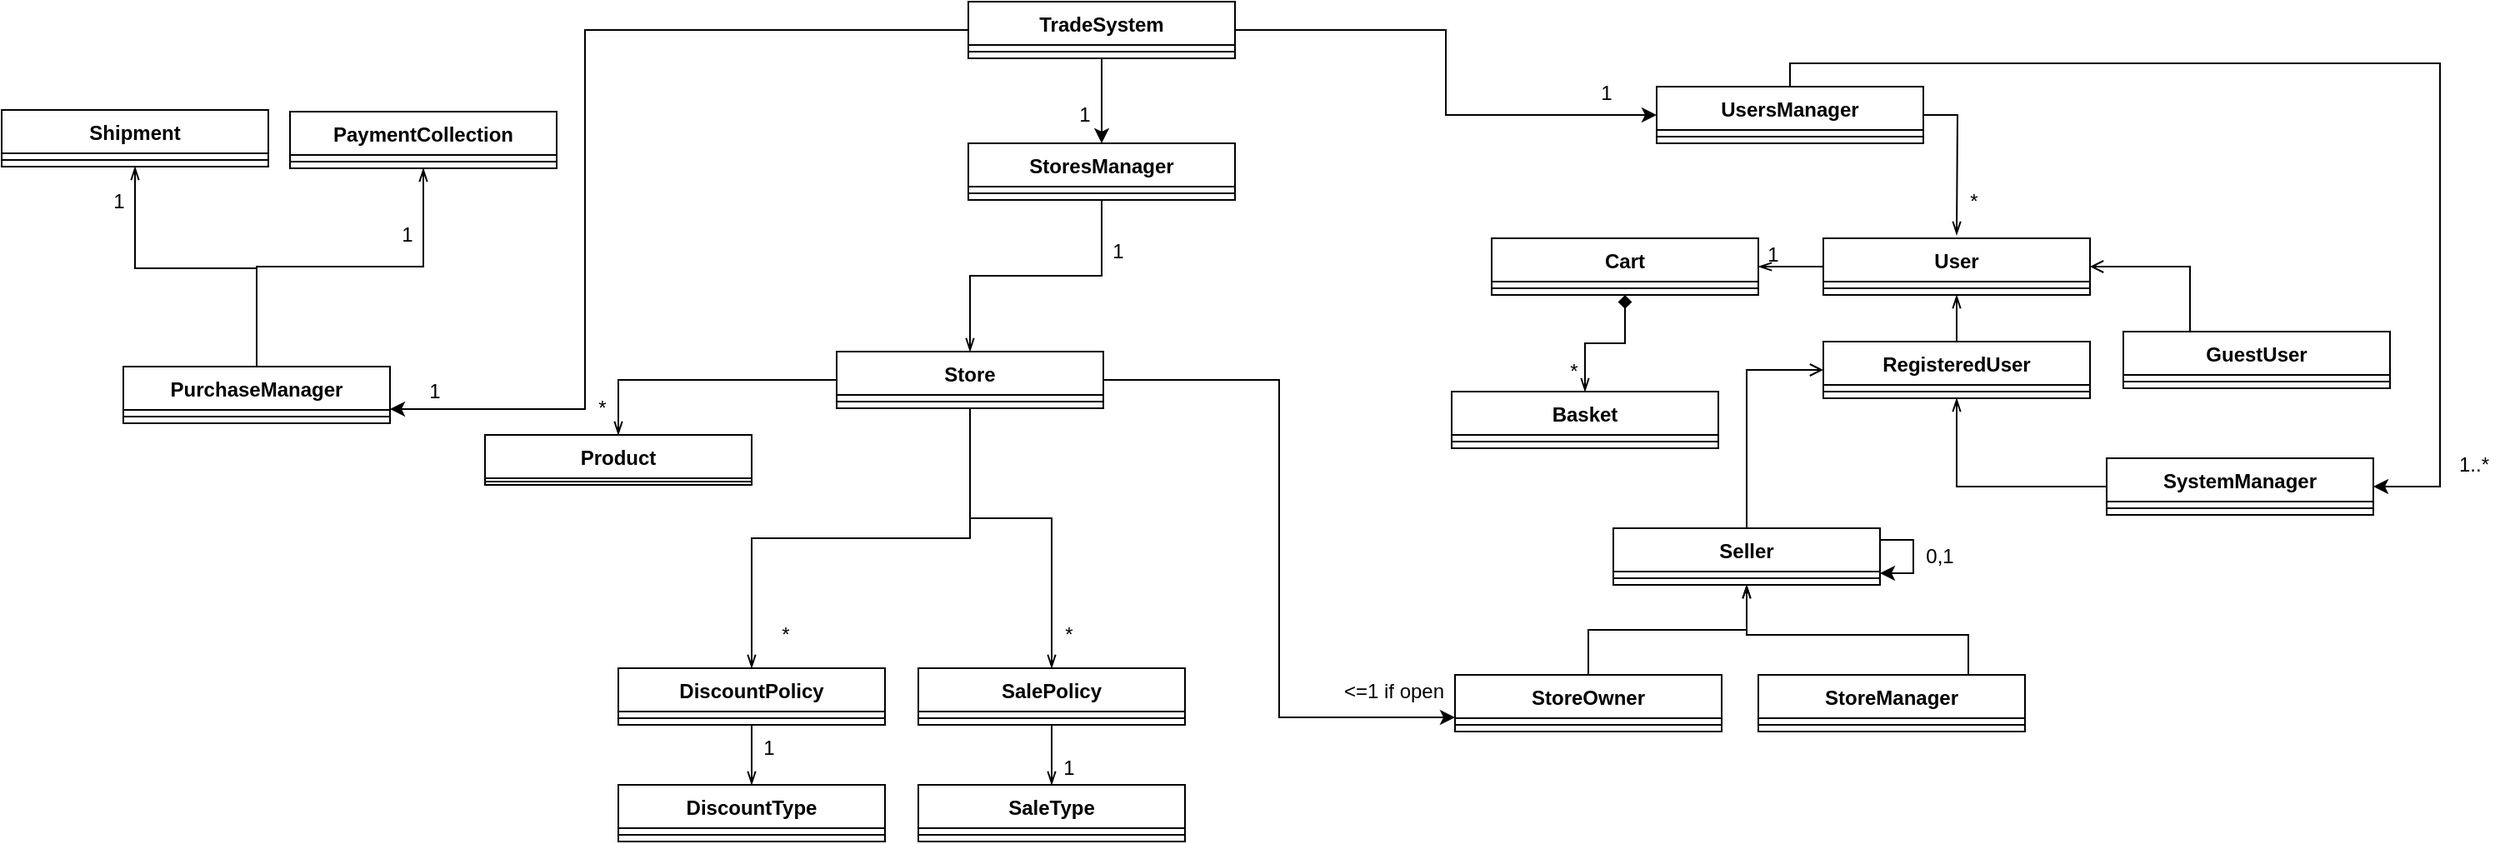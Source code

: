 <mxfile version="12.8.8" type="google" pages="2"><diagram id="yULxG1naRKA5_CnkjLKw" name="Page-2"><mxGraphModel dx="1426" dy="713" grid="1" gridSize="10" guides="1" tooltips="1" connect="1" arrows="1" fold="1" page="1" pageScale="1" pageWidth="827" pageHeight="1169" math="0" shadow="0"><root><mxCell id="7bb5pa1rAaQVlxncGZlh-0"/><mxCell id="7bb5pa1rAaQVlxncGZlh-1" parent="7bb5pa1rAaQVlxncGZlh-0"/><mxCell id="OnKnC3MgNHMmZXAnB0yc-1" style="edgeStyle=orthogonalEdgeStyle;rounded=0;orthogonalLoop=1;jettySize=auto;html=1;exitX=0.5;exitY=0;exitDx=0;exitDy=0;entryX=0.5;entryY=1;entryDx=0;entryDy=0;endArrow=openThin;endFill=0;" parent="7bb5pa1rAaQVlxncGZlh-1" source="OnKnC3MgNHMmZXAnB0yc-22" target="OnKnC3MgNHMmZXAnB0yc-24" edge="1"><mxGeometry relative="1" as="geometry"/></mxCell><mxCell id="OnKnC3MgNHMmZXAnB0yc-2" style="edgeStyle=orthogonalEdgeStyle;rounded=0;orthogonalLoop=1;jettySize=auto;html=1;endArrow=openThin;endFill=0;strokeColor=#000000;" parent="7bb5pa1rAaQVlxncGZlh-1" source="OnKnC3MgNHMmZXAnB0yc-24" target="OnKnC3MgNHMmZXAnB0yc-38" edge="1"><mxGeometry relative="1" as="geometry"/></mxCell><mxCell id="OnKnC3MgNHMmZXAnB0yc-3" style="edgeStyle=orthogonalEdgeStyle;rounded=0;orthogonalLoop=1;jettySize=auto;html=1;endArrow=open;endFill=0;strokeColor=#000000;entryX=1;entryY=0.5;entryDx=0;entryDy=0;" parent="7bb5pa1rAaQVlxncGZlh-1" source="OnKnC3MgNHMmZXAnB0yc-36" target="OnKnC3MgNHMmZXAnB0yc-24" edge="1"><mxGeometry relative="1" as="geometry"><mxPoint x="1343" y="190" as="targetPoint"/><Array as="points"><mxPoint x="1323" y="189"/></Array></mxGeometry></mxCell><mxCell id="OnKnC3MgNHMmZXAnB0yc-4" style="edgeStyle=orthogonalEdgeStyle;rounded=0;orthogonalLoop=1;jettySize=auto;html=1;endArrow=openThin;endFill=0;entryX=0.5;entryY=1;entryDx=0;entryDy=0;" parent="7bb5pa1rAaQVlxncGZlh-1" source="OnKnC3MgNHMmZXAnB0yc-26" target="OnKnC3MgNHMmZXAnB0yc-22" edge="1"><mxGeometry relative="1" as="geometry"><mxPoint x="993" y="270" as="sourcePoint"/><mxPoint x="993" y="212" as="targetPoint"/></mxGeometry></mxCell><mxCell id="OnKnC3MgNHMmZXAnB0yc-5" style="edgeStyle=orthogonalEdgeStyle;rounded=0;orthogonalLoop=1;jettySize=auto;html=1;entryX=1;entryY=0.5;entryDx=0;entryDy=0;endArrow=blockThin;endFill=0;strokeColor=#FFFFFF;" parent="7bb5pa1rAaQVlxncGZlh-1" source="OnKnC3MgNHMmZXAnB0yc-30" target="OnKnC3MgNHMmZXAnB0yc-42" edge="1"><mxGeometry relative="1" as="geometry"/></mxCell><mxCell id="OnKnC3MgNHMmZXAnB0yc-7" style="edgeStyle=orthogonalEdgeStyle;rounded=0;orthogonalLoop=1;jettySize=auto;html=1;endArrow=openThin;endFill=0;strokeColor=#000000;exitX=0.5;exitY=1;exitDx=0;exitDy=0;" parent="7bb5pa1rAaQVlxncGZlh-1" source="OnKnC3MgNHMmZXAnB0yc-42" target="OnKnC3MgNHMmZXAnB0yc-48" edge="1"><mxGeometry relative="1" as="geometry"/></mxCell><mxCell id="OnKnC3MgNHMmZXAnB0yc-8" style="edgeStyle=orthogonalEdgeStyle;rounded=0;orthogonalLoop=1;jettySize=auto;html=1;entryX=0;entryY=0.5;entryDx=0;entryDy=0;endArrow=open;endFill=0;strokeColor=#000000;" parent="7bb5pa1rAaQVlxncGZlh-1" source="OnKnC3MgNHMmZXAnB0yc-30" target="OnKnC3MgNHMmZXAnB0yc-22" edge="1"><mxGeometry relative="1" as="geometry"/></mxCell><mxCell id="OnKnC3MgNHMmZXAnB0yc-11" value="" style="edgeStyle=orthogonalEdgeStyle;rounded=0;orthogonalLoop=1;jettySize=auto;html=1;endArrow=openThin;endFill=0;strokeColor=#000000;startArrow=diamond;startFill=1;" parent="7bb5pa1rAaQVlxncGZlh-1" source="OnKnC3MgNHMmZXAnB0yc-38" target="OnKnC3MgNHMmZXAnB0yc-40" edge="1"><mxGeometry relative="1" as="geometry"/></mxCell><mxCell id="OnKnC3MgNHMmZXAnB0yc-14" style="edgeStyle=orthogonalEdgeStyle;rounded=0;orthogonalLoop=1;jettySize=auto;html=1;startArrow=none;startFill=0;endArrow=openThin;endFill=0;strokeColor=#000000;" parent="7bb5pa1rAaQVlxncGZlh-1" source="OnKnC3MgNHMmZXAnB0yc-42" target="OnKnC3MgNHMmZXAnB0yc-46" edge="1"><mxGeometry relative="1" as="geometry"><mxPoint x="401" y="274" as="sourcePoint"/></mxGeometry></mxCell><mxCell id="OnKnC3MgNHMmZXAnB0yc-15" style="edgeStyle=orthogonalEdgeStyle;rounded=0;orthogonalLoop=1;jettySize=auto;html=1;startArrow=none;startFill=0;endArrow=openThin;endFill=0;strokeColor=#000000;entryX=0.5;entryY=0;entryDx=0;entryDy=0;" parent="7bb5pa1rAaQVlxncGZlh-1" source="OnKnC3MgNHMmZXAnB0yc-42" target="OnKnC3MgNHMmZXAnB0yc-50" edge="1"><mxGeometry relative="1" as="geometry"><Array as="points"><mxPoint x="591" y="340"/><mxPoint x="640" y="340"/></Array></mxGeometry></mxCell><mxCell id="OnKnC3MgNHMmZXAnB0yc-16" style="edgeStyle=orthogonalEdgeStyle;rounded=0;orthogonalLoop=1;jettySize=auto;html=1;startArrow=none;startFill=0;endArrow=openThin;endFill=0;strokeColor=#000000;" parent="7bb5pa1rAaQVlxncGZlh-1" source="OnKnC3MgNHMmZXAnB0yc-48" target="OnKnC3MgNHMmZXAnB0yc-52" edge="1"><mxGeometry relative="1" as="geometry"/></mxCell><mxCell id="OnKnC3MgNHMmZXAnB0yc-17" style="edgeStyle=orthogonalEdgeStyle;rounded=0;orthogonalLoop=1;jettySize=auto;html=1;startArrow=none;startFill=0;endArrow=openThin;endFill=0;strokeColor=#000000;" parent="7bb5pa1rAaQVlxncGZlh-1" source="OnKnC3MgNHMmZXAnB0yc-50" target="OnKnC3MgNHMmZXAnB0yc-54" edge="1"><mxGeometry relative="1" as="geometry"/></mxCell><mxCell id="OnKnC3MgNHMmZXAnB0yc-18" style="edgeStyle=orthogonalEdgeStyle;rounded=0;orthogonalLoop=1;jettySize=auto;html=1;entryX=0.5;entryY=1;entryDx=0;entryDy=0;startArrow=none;startFill=0;endArrow=openThin;endFill=0;strokeColor=#000000;" parent="7bb5pa1rAaQVlxncGZlh-1" source="OnKnC3MgNHMmZXAnB0yc-56" target="OnKnC3MgNHMmZXAnB0yc-60" edge="1"><mxGeometry relative="1" as="geometry"><Array as="points"><mxPoint x="163" y="190"/><mxPoint x="90" y="190"/></Array></mxGeometry></mxCell><mxCell id="OnKnC3MgNHMmZXAnB0yc-19" style="edgeStyle=elbowEdgeStyle;rounded=0;orthogonalLoop=1;jettySize=auto;html=1;entryX=0.5;entryY=1;entryDx=0;entryDy=0;startArrow=none;startFill=0;endArrow=openThin;endFill=0;strokeColor=#000000;elbow=vertical;" parent="7bb5pa1rAaQVlxncGZlh-1" source="OnKnC3MgNHMmZXAnB0yc-56" target="OnKnC3MgNHMmZXAnB0yc-28" edge="1"><mxGeometry relative="1" as="geometry"><Array as="points"><mxPoint x="163" y="189"/></Array></mxGeometry></mxCell><mxCell id="OnKnC3MgNHMmZXAnB0yc-67" style="edgeStyle=orthogonalEdgeStyle;rounded=0;orthogonalLoop=1;jettySize=auto;html=1;endArrow=openThin;endFill=0;" parent="7bb5pa1rAaQVlxncGZlh-1" source="OnKnC3MgNHMmZXAnB0yc-32" target="OnKnC3MgNHMmZXAnB0yc-30" edge="1"><mxGeometry relative="1" as="geometry"/></mxCell><mxCell id="OnKnC3MgNHMmZXAnB0yc-68" style="edgeStyle=orthogonalEdgeStyle;rounded=0;orthogonalLoop=1;jettySize=auto;html=1;entryX=0.5;entryY=1;entryDx=0;entryDy=0;endArrow=openThin;endFill=0;exitX=0.75;exitY=0;exitDx=0;exitDy=0;" parent="7bb5pa1rAaQVlxncGZlh-1" source="OnKnC3MgNHMmZXAnB0yc-34" edge="1"><mxGeometry relative="1" as="geometry"><Array as="points"><mxPoint x="1190" y="434"/><mxPoint x="1190" y="410"/><mxPoint x="1057" y="410"/></Array><mxPoint x="1243" y="434" as="sourcePoint"/><mxPoint x="1057" y="380.0" as="targetPoint"/></mxGeometry></mxCell><mxCell id="OnKnC3MgNHMmZXAnB0yc-72" style="edgeStyle=orthogonalEdgeStyle;rounded=0;orthogonalLoop=1;jettySize=auto;html=1;endArrow=openThin;endFill=0;" parent="7bb5pa1rAaQVlxncGZlh-1" source="OnKnC3MgNHMmZXAnB0yc-20" edge="1"><mxGeometry relative="1" as="geometry"><mxPoint x="1183" y="170" as="targetPoint"/></mxGeometry></mxCell><mxCell id="zZwlknp0KHmYOkVlLYFU-12" style="edgeStyle=orthogonalEdgeStyle;rounded=0;orthogonalLoop=1;jettySize=auto;html=1;entryX=1;entryY=0.5;entryDx=0;entryDy=0;" parent="7bb5pa1rAaQVlxncGZlh-1" source="OnKnC3MgNHMmZXAnB0yc-20" target="OnKnC3MgNHMmZXAnB0yc-26" edge="1"><mxGeometry relative="1" as="geometry"><Array as="points"><mxPoint x="1473" y="67"/><mxPoint x="1473" y="321"/></Array></mxGeometry></mxCell><mxCell id="OnKnC3MgNHMmZXAnB0yc-73" style="edgeStyle=orthogonalEdgeStyle;rounded=0;orthogonalLoop=1;jettySize=auto;html=1;entryX=0.5;entryY=0;entryDx=0;entryDy=0;endArrow=openThin;endFill=0;" parent="7bb5pa1rAaQVlxncGZlh-1" source="OnKnC3MgNHMmZXAnB0yc-70" target="OnKnC3MgNHMmZXAnB0yc-42" edge="1"><mxGeometry relative="1" as="geometry"/></mxCell><mxCell id="KzHQ2U0Fod04E70x-DRA-0" style="edgeStyle=orthogonalEdgeStyle;rounded=0;orthogonalLoop=1;jettySize=auto;html=1;entryX=0;entryY=0.75;entryDx=0;entryDy=0;" parent="7bb5pa1rAaQVlxncGZlh-1" source="OnKnC3MgNHMmZXAnB0yc-42" target="OnKnC3MgNHMmZXAnB0yc-32" edge="1"><mxGeometry relative="1" as="geometry"/></mxCell><mxCell id="OnKnC3MgNHMmZXAnB0yc-42" value="Store" style="swimlane;fontStyle=1;align=center;verticalAlign=top;childLayout=stackLayout;horizontal=1;startSize=26;horizontalStack=0;resizeParent=1;resizeParentMax=0;resizeLast=0;collapsible=1;marginBottom=0;" parent="7bb5pa1rAaQVlxncGZlh-1" vertex="1"><mxGeometry x="511" y="240" width="160" height="34" as="geometry"/></mxCell><mxCell id="OnKnC3MgNHMmZXAnB0yc-43" value="" style="line;strokeWidth=1;fillColor=none;align=left;verticalAlign=middle;spacingTop=-1;spacingLeft=3;spacingRight=3;rotatable=0;labelPosition=right;points=[];portConstraint=eastwest;" parent="OnKnC3MgNHMmZXAnB0yc-42" vertex="1"><mxGeometry y="26" width="160" height="8" as="geometry"/></mxCell><mxCell id="OnKnC3MgNHMmZXAnB0yc-48" value="DiscountPolicy" style="swimlane;fontStyle=1;align=center;verticalAlign=top;childLayout=stackLayout;horizontal=1;startSize=26;horizontalStack=0;resizeParent=1;resizeParentMax=0;resizeLast=0;collapsible=1;marginBottom=0;" parent="7bb5pa1rAaQVlxncGZlh-1" vertex="1"><mxGeometry x="380" y="430" width="160" height="34" as="geometry"/></mxCell><mxCell id="OnKnC3MgNHMmZXAnB0yc-49" value="" style="line;strokeWidth=1;fillColor=none;align=left;verticalAlign=middle;spacingTop=-1;spacingLeft=3;spacingRight=3;rotatable=0;labelPosition=right;points=[];portConstraint=eastwest;" parent="OnKnC3MgNHMmZXAnB0yc-48" vertex="1"><mxGeometry y="26" width="160" height="8" as="geometry"/></mxCell><mxCell id="OnKnC3MgNHMmZXAnB0yc-50" value="SalePolicy" style="swimlane;fontStyle=1;align=center;verticalAlign=top;childLayout=stackLayout;horizontal=1;startSize=26;horizontalStack=0;resizeParent=1;resizeParentMax=0;resizeLast=0;collapsible=1;marginBottom=0;" parent="7bb5pa1rAaQVlxncGZlh-1" vertex="1"><mxGeometry x="560" y="430" width="160" height="34" as="geometry"/></mxCell><mxCell id="OnKnC3MgNHMmZXAnB0yc-51" value="" style="line;strokeWidth=1;fillColor=none;align=left;verticalAlign=middle;spacingTop=-1;spacingLeft=3;spacingRight=3;rotatable=0;labelPosition=right;points=[];portConstraint=eastwest;" parent="OnKnC3MgNHMmZXAnB0yc-50" vertex="1"><mxGeometry y="26" width="160" height="8" as="geometry"/></mxCell><mxCell id="OnKnC3MgNHMmZXAnB0yc-56" value="PurchaseManager" style="swimlane;fontStyle=1;align=center;verticalAlign=top;childLayout=stackLayout;horizontal=1;startSize=26;horizontalStack=0;resizeParent=1;resizeParentMax=0;resizeLast=0;collapsible=1;marginBottom=0;" parent="7bb5pa1rAaQVlxncGZlh-1" vertex="1"><mxGeometry x="83" y="249" width="160" height="34" as="geometry"/></mxCell><mxCell id="OnKnC3MgNHMmZXAnB0yc-57" value="" style="line;strokeWidth=1;fillColor=none;align=left;verticalAlign=middle;spacingTop=-1;spacingLeft=3;spacingRight=3;rotatable=0;labelPosition=right;points=[];portConstraint=eastwest;" parent="OnKnC3MgNHMmZXAnB0yc-56" vertex="1"><mxGeometry y="26" width="160" height="8" as="geometry"/></mxCell><mxCell id="OnKnC3MgNHMmZXAnB0yc-60" value="Shipment" style="swimlane;fontStyle=1;align=center;verticalAlign=top;childLayout=stackLayout;horizontal=1;startSize=26;horizontalStack=0;resizeParent=1;resizeParentMax=0;resizeLast=0;collapsible=1;marginBottom=0;" parent="7bb5pa1rAaQVlxncGZlh-1" vertex="1"><mxGeometry x="10" y="95" width="160" height="34" as="geometry"/></mxCell><mxCell id="OnKnC3MgNHMmZXAnB0yc-61" value="" style="line;strokeWidth=1;fillColor=none;align=left;verticalAlign=middle;spacingTop=-1;spacingLeft=3;spacingRight=3;rotatable=0;labelPosition=right;points=[];portConstraint=eastwest;" parent="OnKnC3MgNHMmZXAnB0yc-60" vertex="1"><mxGeometry y="26" width="160" height="8" as="geometry"/></mxCell><mxCell id="OnKnC3MgNHMmZXAnB0yc-28" value="PaymentCollection" style="swimlane;fontStyle=1;align=center;verticalAlign=top;childLayout=stackLayout;horizontal=1;startSize=26;horizontalStack=0;resizeParent=1;resizeParentMax=0;resizeLast=0;collapsible=1;marginBottom=0;" parent="7bb5pa1rAaQVlxncGZlh-1" vertex="1"><mxGeometry x="183" y="96" width="160" height="34" as="geometry"/></mxCell><mxCell id="OnKnC3MgNHMmZXAnB0yc-29" value="" style="line;strokeWidth=1;fillColor=none;align=left;verticalAlign=middle;spacingTop=-1;spacingLeft=3;spacingRight=3;rotatable=0;labelPosition=right;points=[];portConstraint=eastwest;" parent="OnKnC3MgNHMmZXAnB0yc-28" vertex="1"><mxGeometry y="26" width="160" height="8" as="geometry"/></mxCell><mxCell id="zZwlknp0KHmYOkVlLYFU-1" value="1" style="text;html=1;strokeColor=none;fillColor=none;align=center;verticalAlign=middle;whiteSpace=wrap;rounded=0;" parent="7bb5pa1rAaQVlxncGZlh-1" vertex="1"><mxGeometry x="1053" y="172" width="40" height="20" as="geometry"/></mxCell><mxCell id="zZwlknp0KHmYOkVlLYFU-2" value="*" style="text;html=1;align=center;verticalAlign=middle;resizable=0;points=[];autosize=1;" parent="7bb5pa1rAaQVlxncGZlh-1" vertex="1"><mxGeometry x="943" y="242" width="20" height="20" as="geometry"/></mxCell><mxCell id="zZwlknp0KHmYOkVlLYFU-3" value="*" style="text;html=1;align=center;verticalAlign=middle;resizable=0;points=[];autosize=1;" parent="7bb5pa1rAaQVlxncGZlh-1" vertex="1"><mxGeometry x="1183" y="140" width="20" height="20" as="geometry"/></mxCell><mxCell id="OnKnC3MgNHMmZXAnB0yc-46" value="Product" style="swimlane;fontStyle=1;align=center;verticalAlign=top;childLayout=stackLayout;horizontal=1;startSize=26;horizontalStack=0;resizeParent=1;resizeParentMax=0;resizeLast=0;collapsible=1;marginBottom=0;" parent="7bb5pa1rAaQVlxncGZlh-1" vertex="1"><mxGeometry x="300" y="290" width="160" height="30" as="geometry"/></mxCell><mxCell id="OnKnC3MgNHMmZXAnB0yc-47" value="" style="line;strokeWidth=1;fillColor=none;align=left;verticalAlign=middle;spacingTop=-1;spacingLeft=3;spacingRight=3;rotatable=0;labelPosition=right;points=[];portConstraint=eastwest;" parent="OnKnC3MgNHMmZXAnB0yc-46" vertex="1"><mxGeometry y="26" width="160" height="4" as="geometry"/></mxCell><mxCell id="zZwlknp0KHmYOkVlLYFU-4" value="*" style="text;html=1;align=center;verticalAlign=middle;resizable=0;points=[];autosize=1;" parent="7bb5pa1rAaQVlxncGZlh-1" vertex="1"><mxGeometry x="360" y="264" width="20" height="20" as="geometry"/></mxCell><mxCell id="zZwlknp0KHmYOkVlLYFU-5" value="*" style="text;html=1;align=center;verticalAlign=middle;resizable=0;points=[];autosize=1;" parent="7bb5pa1rAaQVlxncGZlh-1" vertex="1"><mxGeometry x="470" y="400" width="20" height="20" as="geometry"/></mxCell><mxCell id="zZwlknp0KHmYOkVlLYFU-6" value="*" style="text;html=1;align=center;verticalAlign=middle;resizable=0;points=[];autosize=1;" parent="7bb5pa1rAaQVlxncGZlh-1" vertex="1"><mxGeometry x="640" y="400" width="20" height="20" as="geometry"/></mxCell><mxCell id="zZwlknp0KHmYOkVlLYFU-7" value="1" style="text;html=1;align=center;verticalAlign=middle;resizable=0;points=[];autosize=1;" parent="7bb5pa1rAaQVlxncGZlh-1" vertex="1"><mxGeometry x="640" y="480" width="20" height="20" as="geometry"/></mxCell><mxCell id="OnKnC3MgNHMmZXAnB0yc-54" value="SaleType" style="swimlane;fontStyle=1;align=center;verticalAlign=top;childLayout=stackLayout;horizontal=1;startSize=26;horizontalStack=0;resizeParent=1;resizeParentMax=0;resizeLast=0;collapsible=1;marginBottom=0;" parent="7bb5pa1rAaQVlxncGZlh-1" vertex="1"><mxGeometry x="560" y="500" width="160" height="34" as="geometry"/></mxCell><mxCell id="OnKnC3MgNHMmZXAnB0yc-55" value="" style="line;strokeWidth=1;fillColor=none;align=left;verticalAlign=middle;spacingTop=-1;spacingLeft=3;spacingRight=3;rotatable=0;labelPosition=right;points=[];portConstraint=eastwest;" parent="OnKnC3MgNHMmZXAnB0yc-54" vertex="1"><mxGeometry y="26" width="160" height="8" as="geometry"/></mxCell><mxCell id="OnKnC3MgNHMmZXAnB0yc-52" value="DiscountType" style="swimlane;fontStyle=1;align=center;verticalAlign=top;childLayout=stackLayout;horizontal=1;startSize=26;horizontalStack=0;resizeParent=1;resizeParentMax=0;resizeLast=0;collapsible=1;marginBottom=0;" parent="7bb5pa1rAaQVlxncGZlh-1" vertex="1"><mxGeometry x="380" y="500" width="160" height="34" as="geometry"/></mxCell><mxCell id="OnKnC3MgNHMmZXAnB0yc-53" value="" style="line;strokeWidth=1;fillColor=none;align=left;verticalAlign=middle;spacingTop=-1;spacingLeft=3;spacingRight=3;rotatable=0;labelPosition=right;points=[];portConstraint=eastwest;" parent="OnKnC3MgNHMmZXAnB0yc-52" vertex="1"><mxGeometry y="26" width="160" height="8" as="geometry"/></mxCell><mxCell id="zZwlknp0KHmYOkVlLYFU-8" value="1" style="text;html=1;align=center;verticalAlign=middle;resizable=0;points=[];autosize=1;" parent="7bb5pa1rAaQVlxncGZlh-1" vertex="1"><mxGeometry x="460" y="468" width="20" height="20" as="geometry"/></mxCell><mxCell id="zZwlknp0KHmYOkVlLYFU-9" value="1" style="text;html=1;align=center;verticalAlign=middle;resizable=0;points=[];autosize=1;" parent="7bb5pa1rAaQVlxncGZlh-1" vertex="1"><mxGeometry x="70" y="140" width="20" height="20" as="geometry"/></mxCell><mxCell id="zZwlknp0KHmYOkVlLYFU-11" value="1" style="text;html=1;align=center;verticalAlign=middle;resizable=0;points=[];autosize=1;" parent="7bb5pa1rAaQVlxncGZlh-1" vertex="1"><mxGeometry x="243" y="160" width="20" height="20" as="geometry"/></mxCell><mxCell id="6l_zB3wGGfT8WSQex-3f-1" value="1..*" style="text;html=1;align=center;verticalAlign=middle;resizable=0;points=[];autosize=1;" parent="7bb5pa1rAaQVlxncGZlh-1" vertex="1"><mxGeometry x="1478" y="298" width="30" height="20" as="geometry"/></mxCell><mxCell id="D3IkvTQ4rzpaIxSf0myw-1" value="&amp;lt;=1 if open" style="text;html=1;align=center;verticalAlign=middle;resizable=0;points=[];autosize=1;" parent="7bb5pa1rAaQVlxncGZlh-1" vertex="1"><mxGeometry x="810" y="434" width="70" height="20" as="geometry"/></mxCell><mxCell id="D3IkvTQ4rzpaIxSf0myw-3" value="0,1" style="text;html=1;strokeColor=none;fillColor=none;align=center;verticalAlign=middle;whiteSpace=wrap;rounded=0;" parent="7bb5pa1rAaQVlxncGZlh-1" vertex="1"><mxGeometry x="1153" y="353" width="40" height="20" as="geometry"/></mxCell><mxCell id="D3IkvTQ4rzpaIxSf0myw-4" style="edgeStyle=orthogonalEdgeStyle;rounded=0;orthogonalLoop=1;jettySize=auto;html=1;" parent="7bb5pa1rAaQVlxncGZlh-1" source="OnKnC3MgNHMmZXAnB0yc-30" target="OnKnC3MgNHMmZXAnB0yc-30" edge="1"><mxGeometry relative="1" as="geometry"/></mxCell><mxCell id="-sH5TbX2IHM9veg5wJlB-2" style="edgeStyle=orthogonalEdgeStyle;rounded=0;orthogonalLoop=1;jettySize=auto;html=1;" parent="7bb5pa1rAaQVlxncGZlh-1" source="-sH5TbX2IHM9veg5wJlB-1" target="OnKnC3MgNHMmZXAnB0yc-70" edge="1"><mxGeometry relative="1" as="geometry"><Array as="points"><mxPoint x="670" y="80"/><mxPoint x="670" y="80"/></Array></mxGeometry></mxCell><mxCell id="-sH5TbX2IHM9veg5wJlB-3" style="edgeStyle=orthogonalEdgeStyle;rounded=0;orthogonalLoop=1;jettySize=auto;html=1;entryX=0;entryY=0.5;entryDx=0;entryDy=0;" parent="7bb5pa1rAaQVlxncGZlh-1" source="-sH5TbX2IHM9veg5wJlB-0" target="OnKnC3MgNHMmZXAnB0yc-20" edge="1"><mxGeometry relative="1" as="geometry"/></mxCell><mxCell id="-sH5TbX2IHM9veg5wJlB-4" style="edgeStyle=orthogonalEdgeStyle;rounded=0;orthogonalLoop=1;jettySize=auto;html=1;entryX=1;entryY=0.75;entryDx=0;entryDy=0;" parent="7bb5pa1rAaQVlxncGZlh-1" source="-sH5TbX2IHM9veg5wJlB-0" target="OnKnC3MgNHMmZXAnB0yc-56" edge="1"><mxGeometry relative="1" as="geometry"><Array as="points"><mxPoint x="360" y="47"/><mxPoint x="360" y="275"/></Array></mxGeometry></mxCell><mxCell id="-sH5TbX2IHM9veg5wJlB-0" value="TradeSystem" style="swimlane;fontStyle=1;align=center;verticalAlign=top;childLayout=stackLayout;horizontal=1;startSize=26;horizontalStack=0;resizeParent=1;resizeParentMax=0;resizeLast=0;collapsible=1;marginBottom=0;" parent="7bb5pa1rAaQVlxncGZlh-1" vertex="1"><mxGeometry x="590" y="30" width="160" height="34" as="geometry"/></mxCell><mxCell id="-sH5TbX2IHM9veg5wJlB-1" value="" style="line;strokeWidth=1;fillColor=none;align=left;verticalAlign=middle;spacingTop=-1;spacingLeft=3;spacingRight=3;rotatable=0;labelPosition=right;points=[];portConstraint=eastwest;" parent="-sH5TbX2IHM9veg5wJlB-0" vertex="1"><mxGeometry y="26" width="160" height="8" as="geometry"/></mxCell><mxCell id="tsjEeDPMF25c3IqJRltZ-0" value="1" style="text;html=1;strokeColor=none;fillColor=none;align=center;verticalAlign=middle;whiteSpace=wrap;rounded=0;" parent="7bb5pa1rAaQVlxncGZlh-1" vertex="1"><mxGeometry x="953" y="75" width="40" height="20" as="geometry"/></mxCell><mxCell id="tsjEeDPMF25c3IqJRltZ-1" value="1" style="text;html=1;strokeColor=none;fillColor=none;align=center;verticalAlign=middle;whiteSpace=wrap;rounded=0;" parent="7bb5pa1rAaQVlxncGZlh-1" vertex="1"><mxGeometry x="640" y="88" width="40" height="20" as="geometry"/></mxCell><mxCell id="E7kiut_rmLNQne21D-SZ-0" value="1" style="text;html=1;strokeColor=none;fillColor=none;align=center;verticalAlign=middle;whiteSpace=wrap;rounded=0;" parent="7bb5pa1rAaQVlxncGZlh-1" vertex="1"><mxGeometry x="660" y="170" width="40" height="20" as="geometry"/></mxCell><mxCell id="tsjEeDPMF25c3IqJRltZ-3" value="1" style="text;html=1;strokeColor=none;fillColor=none;align=center;verticalAlign=middle;whiteSpace=wrap;rounded=0;" parent="7bb5pa1rAaQVlxncGZlh-1" vertex="1"><mxGeometry x="250" y="254" width="40" height="20" as="geometry"/></mxCell><mxCell id="OnKnC3MgNHMmZXAnB0yc-70" value="StoresManager" style="swimlane;fontStyle=1;align=center;verticalAlign=top;childLayout=stackLayout;horizontal=1;startSize=26;horizontalStack=0;resizeParent=1;resizeParentMax=0;resizeLast=0;collapsible=1;marginBottom=0;" parent="7bb5pa1rAaQVlxncGZlh-1" vertex="1"><mxGeometry x="590" y="115" width="160" height="34" as="geometry"/></mxCell><mxCell id="OnKnC3MgNHMmZXAnB0yc-71" value="" style="line;strokeWidth=1;fillColor=none;align=left;verticalAlign=middle;spacingTop=-1;spacingLeft=3;spacingRight=3;rotatable=0;labelPosition=right;points=[];portConstraint=eastwest;" parent="OnKnC3MgNHMmZXAnB0yc-70" vertex="1"><mxGeometry y="26" width="160" height="8" as="geometry"/></mxCell><mxCell id="OnKnC3MgNHMmZXAnB0yc-22" value="RegisteredUser" style="swimlane;fontStyle=1;align=center;verticalAlign=top;childLayout=stackLayout;horizontal=1;startSize=26;horizontalStack=0;resizeParent=1;resizeParentMax=0;resizeLast=0;collapsible=1;marginBottom=0;" parent="7bb5pa1rAaQVlxncGZlh-1" vertex="1"><mxGeometry x="1103" y="234" width="160" height="34" as="geometry"/></mxCell><mxCell id="OnKnC3MgNHMmZXAnB0yc-23" value="" style="line;strokeWidth=1;fillColor=none;align=left;verticalAlign=middle;spacingTop=-1;spacingLeft=3;spacingRight=3;rotatable=0;labelPosition=right;points=[];portConstraint=eastwest;" parent="OnKnC3MgNHMmZXAnB0yc-22" vertex="1"><mxGeometry y="26" width="160" height="8" as="geometry"/></mxCell><mxCell id="OnKnC3MgNHMmZXAnB0yc-24" value="User" style="swimlane;fontStyle=1;align=center;verticalAlign=top;childLayout=stackLayout;horizontal=1;startSize=26;horizontalStack=0;resizeParent=1;resizeParentMax=0;resizeLast=0;collapsible=1;marginBottom=0;" parent="7bb5pa1rAaQVlxncGZlh-1" vertex="1"><mxGeometry x="1103" y="172" width="160" height="34" as="geometry"/></mxCell><mxCell id="OnKnC3MgNHMmZXAnB0yc-25" value="" style="line;strokeWidth=1;fillColor=none;align=left;verticalAlign=middle;spacingTop=-1;spacingLeft=3;spacingRight=3;rotatable=0;labelPosition=right;points=[];portConstraint=eastwest;" parent="OnKnC3MgNHMmZXAnB0yc-24" vertex="1"><mxGeometry y="26" width="160" height="8" as="geometry"/></mxCell><mxCell id="OnKnC3MgNHMmZXAnB0yc-32" value="StoreOwner" style="swimlane;fontStyle=1;align=center;verticalAlign=top;childLayout=stackLayout;horizontal=1;startSize=26;horizontalStack=0;resizeParent=1;resizeParentMax=0;resizeLast=0;collapsible=1;marginBottom=0;" parent="7bb5pa1rAaQVlxncGZlh-1" vertex="1"><mxGeometry x="882" y="434" width="160" height="34" as="geometry"/></mxCell><mxCell id="OnKnC3MgNHMmZXAnB0yc-33" value="" style="line;strokeWidth=1;fillColor=none;align=left;verticalAlign=middle;spacingTop=-1;spacingLeft=3;spacingRight=3;rotatable=0;labelPosition=right;points=[];portConstraint=eastwest;" parent="OnKnC3MgNHMmZXAnB0yc-32" vertex="1"><mxGeometry y="26" width="160" height="8" as="geometry"/></mxCell><mxCell id="OnKnC3MgNHMmZXAnB0yc-36" value="GuestUser" style="swimlane;fontStyle=1;align=center;verticalAlign=top;childLayout=stackLayout;horizontal=1;startSize=26;horizontalStack=0;resizeParent=1;resizeParentMax=0;resizeLast=0;collapsible=1;marginBottom=0;" parent="7bb5pa1rAaQVlxncGZlh-1" vertex="1"><mxGeometry x="1283" y="228" width="160" height="34" as="geometry"/></mxCell><mxCell id="OnKnC3MgNHMmZXAnB0yc-37" value="" style="line;strokeWidth=1;fillColor=none;align=left;verticalAlign=middle;spacingTop=-1;spacingLeft=3;spacingRight=3;rotatable=0;labelPosition=right;points=[];portConstraint=eastwest;" parent="OnKnC3MgNHMmZXAnB0yc-36" vertex="1"><mxGeometry y="26" width="160" height="8" as="geometry"/></mxCell><mxCell id="OnKnC3MgNHMmZXAnB0yc-26" value="SystemManager" style="swimlane;fontStyle=1;align=center;verticalAlign=top;childLayout=stackLayout;horizontal=1;startSize=26;horizontalStack=0;resizeParent=1;resizeParentMax=0;resizeLast=0;collapsible=1;marginBottom=0;" parent="7bb5pa1rAaQVlxncGZlh-1" vertex="1"><mxGeometry x="1273" y="304" width="160" height="34" as="geometry"/></mxCell><mxCell id="OnKnC3MgNHMmZXAnB0yc-27" value="" style="line;strokeWidth=1;fillColor=none;align=left;verticalAlign=middle;spacingTop=-1;spacingLeft=3;spacingRight=3;rotatable=0;labelPosition=right;points=[];portConstraint=eastwest;" parent="OnKnC3MgNHMmZXAnB0yc-26" vertex="1"><mxGeometry y="26" width="160" height="8" as="geometry"/></mxCell><mxCell id="OnKnC3MgNHMmZXAnB0yc-30" value="Seller" style="swimlane;fontStyle=1;align=center;verticalAlign=top;childLayout=stackLayout;horizontal=1;startSize=26;horizontalStack=0;resizeParent=1;resizeParentMax=0;resizeLast=0;collapsible=1;marginBottom=0;" parent="7bb5pa1rAaQVlxncGZlh-1" vertex="1"><mxGeometry x="977" y="346" width="160" height="34" as="geometry"/></mxCell><mxCell id="OnKnC3MgNHMmZXAnB0yc-31" value="" style="line;strokeWidth=1;fillColor=none;align=left;verticalAlign=middle;spacingTop=-1;spacingLeft=3;spacingRight=3;rotatable=0;labelPosition=right;points=[];portConstraint=eastwest;" parent="OnKnC3MgNHMmZXAnB0yc-30" vertex="1"><mxGeometry y="26" width="160" height="8" as="geometry"/></mxCell><mxCell id="OnKnC3MgNHMmZXAnB0yc-38" value="Cart" style="swimlane;fontStyle=1;align=center;verticalAlign=top;childLayout=stackLayout;horizontal=1;startSize=26;horizontalStack=0;resizeParent=1;resizeParentMax=0;resizeLast=0;collapsible=1;marginBottom=0;" parent="7bb5pa1rAaQVlxncGZlh-1" vertex="1"><mxGeometry x="904" y="172" width="160" height="34" as="geometry"/></mxCell><mxCell id="OnKnC3MgNHMmZXAnB0yc-39" value="" style="line;strokeWidth=1;fillColor=none;align=left;verticalAlign=middle;spacingTop=-1;spacingLeft=3;spacingRight=3;rotatable=0;labelPosition=right;points=[];portConstraint=eastwest;" parent="OnKnC3MgNHMmZXAnB0yc-38" vertex="1"><mxGeometry y="26" width="160" height="8" as="geometry"/></mxCell><mxCell id="OnKnC3MgNHMmZXAnB0yc-40" value="Basket" style="swimlane;fontStyle=1;align=center;verticalAlign=top;childLayout=stackLayout;horizontal=1;startSize=26;horizontalStack=0;resizeParent=1;resizeParentMax=0;resizeLast=0;collapsible=1;marginBottom=0;" parent="7bb5pa1rAaQVlxncGZlh-1" vertex="1"><mxGeometry x="880" y="264" width="160" height="34" as="geometry"/></mxCell><mxCell id="OnKnC3MgNHMmZXAnB0yc-41" value="" style="line;strokeWidth=1;fillColor=none;align=left;verticalAlign=middle;spacingTop=-1;spacingLeft=3;spacingRight=3;rotatable=0;labelPosition=right;points=[];portConstraint=eastwest;" parent="OnKnC3MgNHMmZXAnB0yc-40" vertex="1"><mxGeometry y="26" width="160" height="8" as="geometry"/></mxCell><mxCell id="OnKnC3MgNHMmZXAnB0yc-20" value="UsersManager" style="swimlane;fontStyle=1;align=center;verticalAlign=top;childLayout=stackLayout;horizontal=1;startSize=26;horizontalStack=0;resizeParent=1;resizeParentMax=0;resizeLast=0;collapsible=1;marginBottom=0;" parent="7bb5pa1rAaQVlxncGZlh-1" vertex="1"><mxGeometry x="1003" y="81" width="160" height="34" as="geometry"/></mxCell><mxCell id="OnKnC3MgNHMmZXAnB0yc-21" value="" style="line;strokeWidth=1;fillColor=none;align=left;verticalAlign=middle;spacingTop=-1;spacingLeft=3;spacingRight=3;rotatable=0;labelPosition=right;points=[];portConstraint=eastwest;" parent="OnKnC3MgNHMmZXAnB0yc-20" vertex="1"><mxGeometry y="26" width="160" height="8" as="geometry"/></mxCell><mxCell id="OnKnC3MgNHMmZXAnB0yc-34" value="StoreManager&#10;" style="swimlane;fontStyle=1;align=center;verticalAlign=top;childLayout=stackLayout;horizontal=1;startSize=26;horizontalStack=0;resizeParent=1;resizeParentMax=0;resizeLast=0;collapsible=1;marginBottom=0;" parent="7bb5pa1rAaQVlxncGZlh-1" vertex="1"><mxGeometry x="1064" y="434" width="160" height="34" as="geometry"/></mxCell><mxCell id="OnKnC3MgNHMmZXAnB0yc-35" value="" style="line;strokeWidth=1;fillColor=none;align=left;verticalAlign=middle;spacingTop=-1;spacingLeft=3;spacingRight=3;rotatable=0;labelPosition=right;points=[];portConstraint=eastwest;" parent="OnKnC3MgNHMmZXAnB0yc-34" vertex="1"><mxGeometry y="26" width="160" height="8" as="geometry"/></mxCell></root></mxGraphModel></diagram><diagram id="d0No3ZSu16aFpHE_k407" name="Page-3"><mxGraphModel dx="466" dy="713" grid="1" gridSize="10" guides="1" tooltips="1" connect="1" arrows="1" fold="1" page="1" pageScale="1" pageWidth="827" pageHeight="1169" math="0" shadow="0"><root><mxCell id="2KhX-jqlh789SAQDCSqF-0"/><mxCell id="2KhX-jqlh789SAQDCSqF-1" parent="2KhX-jqlh789SAQDCSqF-0"/><mxCell id="2KhX-jqlh789SAQDCSqF-28" value="" style="shape=folder;fontStyle=1;spacingTop=10;tabWidth=40;tabHeight=14;tabPosition=left;html=1;" parent="2KhX-jqlh789SAQDCSqF-1" vertex="1"><mxGeometry x="89" y="500" width="540" height="160" as="geometry"/></mxCell><mxCell id="2KhX-jqlh789SAQDCSqF-25" value="" style="shape=folder;fontStyle=1;spacingTop=0;tabWidth=40;tabHeight=14;tabPosition=left;html=1;" parent="2KhX-jqlh789SAQDCSqF-1" vertex="1"><mxGeometry x="99" y="180" width="630" height="310" as="geometry"/></mxCell><mxCell id="2KhX-jqlh789SAQDCSqF-2" value="&lt;div&gt;Architecture Diagram&lt;/div&gt;" style="text;html=1;align=center;verticalAlign=middle;resizable=0;points=[];autosize=1;" parent="2KhX-jqlh789SAQDCSqF-1" vertex="1"><mxGeometry y="31" width="130" height="20" as="geometry"/></mxCell><mxCell id="2KhX-jqlh789SAQDCSqF-33" style="edgeStyle=orthogonalEdgeStyle;rounded=0;orthogonalLoop=1;jettySize=auto;html=1;entryX=0;entryY=0;entryDx=83.5;entryDy=14;entryPerimeter=0;endArrow=openThin;endFill=0;" parent="2KhX-jqlh789SAQDCSqF-1" source="2KhX-jqlh789SAQDCSqF-14" target="2KhX-jqlh789SAQDCSqF-29" edge="1"><mxGeometry relative="1" as="geometry"/></mxCell><mxCell id="2KhX-jqlh789SAQDCSqF-14" value="&lt;p style=&quot;margin: 0px ; margin-top: 4px ; text-align: center&quot;&gt;&lt;i&gt;&amp;lt;&amp;lt;Interface&amp;gt;&amp;gt;&lt;/i&gt;&lt;br&gt;&lt;b&gt;UserManager&lt;/b&gt;&lt;/p&gt;&lt;br&gt;&lt;p style=&quot;margin: 0px ; margin-left: 4px&quot;&gt;+ login()&lt;br&gt;+ register()&lt;/p&gt;&lt;p style=&quot;margin: 0px ; margin-left: 4px&quot;&gt;+addProductToCart()&lt;/p&gt;&lt;p style=&quot;margin: 0px ; margin-left: 4px&quot;&gt;+watchCart()&lt;/p&gt;&lt;p style=&quot;margin: 0px ; margin-left: 4px&quot;&gt;+logout()&lt;/p&gt;&lt;p style=&quot;margin: 0px ; margin-left: 4px&quot;&gt;+viewHistory()&lt;br&gt;&lt;/p&gt;&lt;div&gt;+editPersonalDetails()&lt;/div&gt;&lt;div&gt;+removeUser()&lt;br&gt;&lt;/div&gt;&lt;hr size=&quot;1&quot;&gt;" style="verticalAlign=top;align=left;overflow=fill;fontSize=12;fontFamily=Helvetica;html=1;" parent="2KhX-jqlh789SAQDCSqF-1" vertex="1"><mxGeometry x="529" y="315" width="190" height="160" as="geometry"/></mxCell><mxCell id="2KhX-jqlh789SAQDCSqF-21" style="edgeStyle=orthogonalEdgeStyle;rounded=0;orthogonalLoop=1;jettySize=auto;html=1;endArrow=openThin;endFill=0;exitX=0.5;exitY=1;exitDx=0;exitDy=0;exitPerimeter=0;entryX=0.5;entryY=0;entryDx=0;entryDy=0;" parent="2KhX-jqlh789SAQDCSqF-1" source="2KhX-jqlh789SAQDCSqF-31" target="2KhX-jqlh789SAQDCSqF-19" edge="1"><mxGeometry relative="1" as="geometry"><Array as="points"><mxPoint x="199" y="630"/><mxPoint x="199" y="680"/><mxPoint x="134" y="680"/></Array></mxGeometry></mxCell><mxCell id="2KhX-jqlh789SAQDCSqF-22" style="edgeStyle=orthogonalEdgeStyle;rounded=0;orthogonalLoop=1;jettySize=auto;html=1;entryX=0.5;entryY=0;entryDx=0;entryDy=0;endArrow=openThin;endFill=0;exitX=0.504;exitY=1;exitDx=0;exitDy=0;exitPerimeter=0;" parent="2KhX-jqlh789SAQDCSqF-1" source="2KhX-jqlh789SAQDCSqF-31" target="2KhX-jqlh789SAQDCSqF-20" edge="1"><mxGeometry relative="1" as="geometry"><Array as="points"><mxPoint x="223" y="685"/><mxPoint x="344" y="685"/></Array></mxGeometry></mxCell><mxCell id="2KhX-jqlh789SAQDCSqF-32" style="edgeStyle=orthogonalEdgeStyle;rounded=0;orthogonalLoop=1;jettySize=auto;html=1;entryX=0;entryY=0;entryDx=83.5;entryDy=14;entryPerimeter=0;endArrow=openThin;endFill=0;" parent="2KhX-jqlh789SAQDCSqF-1" source="2KhX-jqlh789SAQDCSqF-16" target="2KhX-jqlh789SAQDCSqF-31" edge="1"><mxGeometry relative="1" as="geometry"><Array as="points"><mxPoint x="219" y="485"/><mxPoint x="243" y="485"/></Array></mxGeometry></mxCell><mxCell id="kfgb-EjJ5yI4ECkvrwsg-6" style="edgeStyle=orthogonalEdgeStyle;rounded=0;orthogonalLoop=1;jettySize=auto;html=1;" parent="2KhX-jqlh789SAQDCSqF-1" source="2KhX-jqlh789SAQDCSqF-16" target="2KhX-jqlh789SAQDCSqF-17" edge="1"><mxGeometry relative="1" as="geometry"/></mxCell><mxCell id="2KhX-jqlh789SAQDCSqF-16" value="&lt;p style=&quot;margin: 0px ; margin-top: 4px ; text-align: center&quot;&gt;&lt;i&gt;&amp;lt;&amp;lt;Interface&amp;gt;&amp;gt;&lt;/i&gt;&lt;br&gt;&lt;b&gt;PurchaseMananger&lt;/b&gt;&lt;/p&gt;&lt;hr size=&quot;1&quot;&gt;+purchase()" style="verticalAlign=top;align=left;overflow=fill;fontSize=12;fontFamily=Helvetica;html=1;" parent="2KhX-jqlh789SAQDCSqF-1" vertex="1"><mxGeometry x="99" y="340" width="150" height="70" as="geometry"/></mxCell><mxCell id="2KhX-jqlh789SAQDCSqF-34" style="edgeStyle=orthogonalEdgeStyle;rounded=0;orthogonalLoop=1;jettySize=auto;html=1;entryX=0.724;entryY=0.229;entryDx=0;entryDy=0;entryPerimeter=0;endArrow=openThin;endFill=0;" parent="2KhX-jqlh789SAQDCSqF-1" source="2KhX-jqlh789SAQDCSqF-17" target="2KhX-jqlh789SAQDCSqF-30" edge="1"><mxGeometry relative="1" as="geometry"/></mxCell><mxCell id="kfgb-EjJ5yI4ECkvrwsg-5" style="edgeStyle=orthogonalEdgeStyle;rounded=0;orthogonalLoop=1;jettySize=auto;html=1;" parent="2KhX-jqlh789SAQDCSqF-1" source="2KhX-jqlh789SAQDCSqF-17" target="2KhX-jqlh789SAQDCSqF-14" edge="1"><mxGeometry relative="1" as="geometry"/></mxCell><mxCell id="2KhX-jqlh789SAQDCSqF-17" value="&lt;p style=&quot;margin: 0px ; margin-top: 4px ; text-align: center&quot;&gt;&lt;i&gt;&amp;lt;&amp;lt;Interface&amp;gt;&amp;gt;&lt;/i&gt;&lt;br&gt;&lt;b&gt;StoreManager&lt;/b&gt;&lt;/p&gt;&lt;hr size=&quot;1&quot;&gt;&lt;br&gt;&lt;div&gt;+ searchProduct()&lt;/div&gt;&lt;div&gt;&lt;p style=&quot;margin: 0px ; margin-left: 4px&quot;&gt;+openStore()&lt;/p&gt;&lt;p style=&quot;margin: 0px ; margin-left: 4px&quot;&gt;+writeReview()&lt;/p&gt;&lt;p style=&quot;margin: 0px ; margin-left: 4px&quot;&gt;+rateStore()&lt;/p&gt;&lt;p style=&quot;margin: 0px ; margin-left: 4px&quot;&gt;+contactStore()&lt;/p&gt;&lt;p style=&quot;margin: 0px ; margin-left: 4px&quot;&gt;+report()&lt;/p&gt;&lt;p style=&quot;margin: 0px ; margin-left: 4px&quot;&gt;+manageStorage()&lt;/p&gt;&lt;p style=&quot;margin: 0px ; margin-left: 4px&quot;&gt;+editPolicies()&lt;/p&gt;&lt;p style=&quot;margin: 0px ; margin-left: 4px&quot;&gt;+addManager()&lt;/p&gt;&lt;p style=&quot;margin: 0px ; margin-left: 4px&quot;&gt;+removemanager()&lt;/p&gt;&lt;p style=&quot;margin: 0px ; margin-left: 4px&quot;&gt;+closeStore()&lt;/p&gt;&lt;p style=&quot;margin: 0px ; margin-left: 4px&quot;&gt;+watchReviews()&lt;br&gt;&lt;/p&gt;&lt;/div&gt;&lt;hr size=&quot;1&quot;&gt;" style="verticalAlign=top;align=left;overflow=fill;fontSize=12;fontFamily=Helvetica;html=1;" parent="2KhX-jqlh789SAQDCSqF-1" vertex="1"><mxGeometry x="289" y="240" width="190" height="245" as="geometry"/></mxCell><mxCell id="2KhX-jqlh789SAQDCSqF-19" value="&lt;p style=&quot;margin: 0px ; margin-top: 4px ; text-align: center&quot;&gt;&lt;i&gt;&amp;lt;&amp;lt;Interface&amp;gt;&amp;gt;&lt;/i&gt;&lt;br&gt;&lt;b&gt;ChargingSystem&lt;/b&gt;&lt;/p&gt;&lt;hr size=&quot;1&quot;&gt;" style="verticalAlign=top;align=left;overflow=fill;fontSize=12;fontFamily=Helvetica;html=1;" parent="2KhX-jqlh789SAQDCSqF-1" vertex="1"><mxGeometry x="39" y="730" width="190" height="70" as="geometry"/></mxCell><mxCell id="2KhX-jqlh789SAQDCSqF-20" value="&lt;p style=&quot;margin: 0px ; margin-top: 4px ; text-align: center&quot;&gt;&lt;i&gt;&amp;lt;&amp;lt;Interface&amp;gt;&amp;gt;&lt;/i&gt;&lt;br&gt;&lt;b&gt;ShipmentSystem&lt;/b&gt;&lt;/p&gt;&lt;hr size=&quot;1&quot;&gt;" style="verticalAlign=top;align=left;overflow=fill;fontSize=12;fontFamily=Helvetica;html=1;" parent="2KhX-jqlh789SAQDCSqF-1" vertex="1"><mxGeometry x="249" y="720" width="190" height="70" as="geometry"/></mxCell><mxCell id="2KhX-jqlh789SAQDCSqF-26" value="SeviceLayer" style="text;strokeColor=none;fillColor=none;html=1;fontSize=24;fontStyle=1;verticalAlign=middle;align=center;" parent="2KhX-jqlh789SAQDCSqF-1" vertex="1"><mxGeometry x="149" y="200" width="100" height="40" as="geometry"/></mxCell><mxCell id="2KhX-jqlh789SAQDCSqF-27" value="LogicLayer" style="text;strokeColor=none;fillColor=none;html=1;fontSize=24;fontStyle=1;verticalAlign=middle;align=center;" parent="2KhX-jqlh789SAQDCSqF-1" vertex="1"><mxGeometry x="109" y="520" width="130" height="40" as="geometry"/></mxCell><mxCell id="2KhX-jqlh789SAQDCSqF-29" value="UserManagement" style="shape=folder;fontStyle=1;spacingTop=10;tabWidth=40;tabHeight=14;tabPosition=left;html=1;" parent="2KhX-jqlh789SAQDCSqF-1" vertex="1"><mxGeometry x="479" y="560" width="127" height="70" as="geometry"/></mxCell><mxCell id="2KhX-jqlh789SAQDCSqF-30" value="StoreManagement" style="shape=folder;fontStyle=1;spacingTop=10;tabWidth=40;tabHeight=14;tabPosition=left;html=1;" parent="2KhX-jqlh789SAQDCSqF-1" vertex="1"><mxGeometry x="327" y="560" width="127" height="70" as="geometry"/></mxCell><mxCell id="2KhX-jqlh789SAQDCSqF-31" value="PurchaseManagement" style="shape=folder;fontStyle=1;spacingTop=10;tabWidth=40;tabHeight=14;tabPosition=left;html=1;" parent="2KhX-jqlh789SAQDCSqF-1" vertex="1"><mxGeometry x="159" y="560" width="127" height="70" as="geometry"/></mxCell><mxCell id="kfgb-EjJ5yI4ECkvrwsg-4" style="edgeStyle=orthogonalEdgeStyle;rounded=0;orthogonalLoop=1;jettySize=auto;html=1;" parent="2KhX-jqlh789SAQDCSqF-1" source="kfgb-EjJ5yI4ECkvrwsg-0" target="2KhX-jqlh789SAQDCSqF-14" edge="1"><mxGeometry relative="1" as="geometry"/></mxCell><mxCell id="kfgb-EjJ5yI4ECkvrwsg-7" style="edgeStyle=orthogonalEdgeStyle;rounded=0;orthogonalLoop=1;jettySize=auto;html=1;entryX=0.5;entryY=0;entryDx=0;entryDy=0;" parent="2KhX-jqlh789SAQDCSqF-1" source="kfgb-EjJ5yI4ECkvrwsg-0" target="2KhX-jqlh789SAQDCSqF-17" edge="1"><mxGeometry relative="1" as="geometry"><Array as="points"><mxPoint x="384" y="230"/></Array></mxGeometry></mxCell><mxCell id="kfgb-EjJ5yI4ECkvrwsg-8" style="edgeStyle=orthogonalEdgeStyle;rounded=0;orthogonalLoop=1;jettySize=auto;html=1;" parent="2KhX-jqlh789SAQDCSqF-1" source="kfgb-EjJ5yI4ECkvrwsg-0" target="2KhX-jqlh789SAQDCSqF-16" edge="1"><mxGeometry relative="1" as="geometry"><Array as="points"><mxPoint x="174" y="230"/></Array></mxGeometry></mxCell><mxCell id="kfgb-EjJ5yI4ECkvrwsg-0" value="&lt;p style=&quot;margin: 0px ; margin-top: 4px ; text-align: center&quot;&gt;&lt;i&gt;&amp;lt;&amp;lt;Interface&amp;gt;&amp;gt;&lt;/i&gt;&lt;br&gt;&lt;b&gt;TradeSystem&lt;/b&gt;&lt;/p&gt;&lt;hr size=&quot;1&quot;&gt;+Init()" style="verticalAlign=top;align=left;overflow=fill;fontSize=12;fontFamily=Helvetica;html=1;" parent="2KhX-jqlh789SAQDCSqF-1" vertex="1"><mxGeometry x="549" y="210" width="150" height="70" as="geometry"/></mxCell><mxCell id="FAX7RP5u64NQrMMP8UAM-0" value="" style="endArrow=none;html=1;" parent="2KhX-jqlh789SAQDCSqF-1" edge="1"><mxGeometry width="50" height="50" relative="1" as="geometry"><mxPoint x="719" y="367.5" as="sourcePoint"/><mxPoint x="770" y="530" as="targetPoint"/><Array as="points"><mxPoint x="770" y="368"/></Array></mxGeometry></mxCell><mxCell id="FAX7RP5u64NQrMMP8UAM-1" value="&lt;div&gt;Login and Register are &lt;br&gt;&lt;/div&gt;&lt;div&gt;secured operations&lt;/div&gt;" style="text;html=1;align=center;verticalAlign=middle;resizable=0;points=[];autosize=1;" parent="2KhX-jqlh789SAQDCSqF-1" vertex="1"><mxGeometry x="679" y="552" width="130" height="30" as="geometry"/></mxCell></root></mxGraphModel></diagram></mxfile>